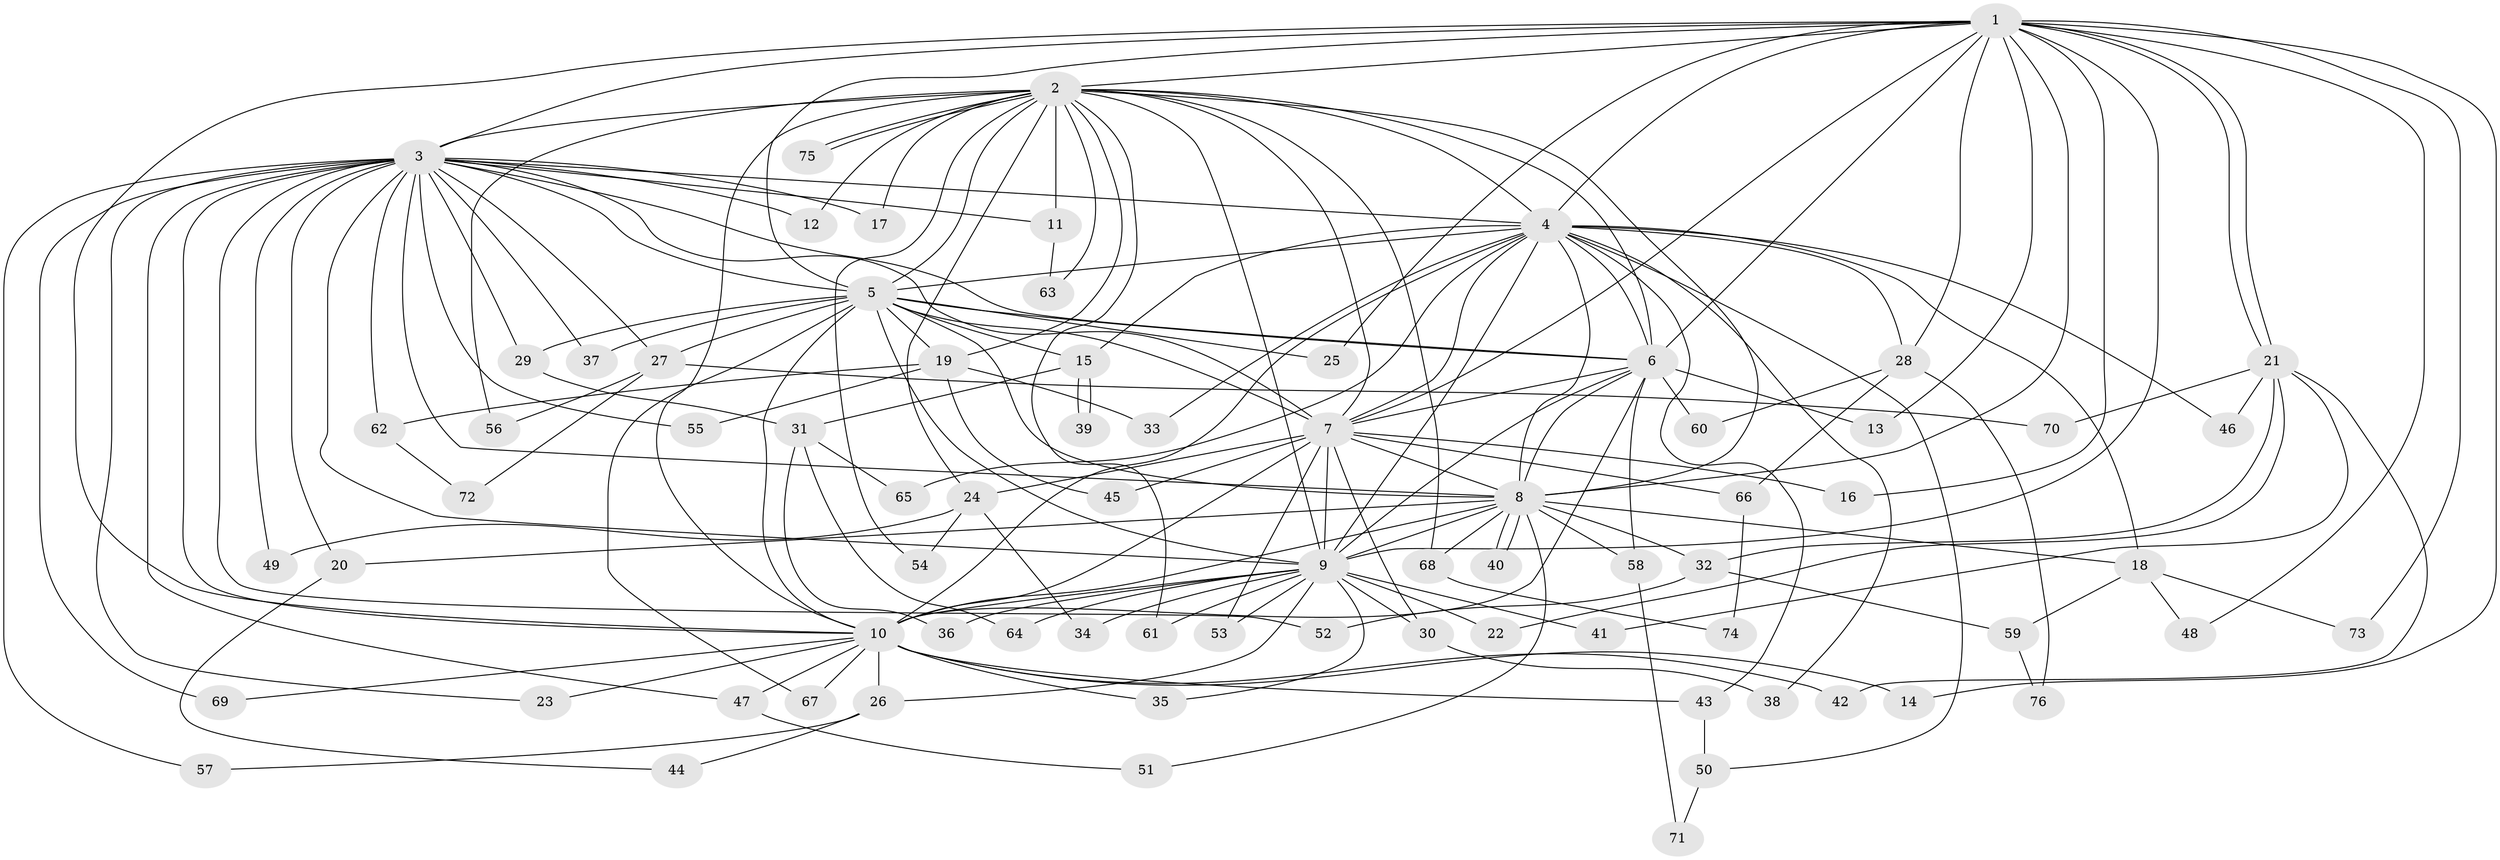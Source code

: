 // Generated by graph-tools (version 1.1) at 2025/01/03/09/25 03:01:22]
// undirected, 76 vertices, 177 edges
graph export_dot {
graph [start="1"]
  node [color=gray90,style=filled];
  1;
  2;
  3;
  4;
  5;
  6;
  7;
  8;
  9;
  10;
  11;
  12;
  13;
  14;
  15;
  16;
  17;
  18;
  19;
  20;
  21;
  22;
  23;
  24;
  25;
  26;
  27;
  28;
  29;
  30;
  31;
  32;
  33;
  34;
  35;
  36;
  37;
  38;
  39;
  40;
  41;
  42;
  43;
  44;
  45;
  46;
  47;
  48;
  49;
  50;
  51;
  52;
  53;
  54;
  55;
  56;
  57;
  58;
  59;
  60;
  61;
  62;
  63;
  64;
  65;
  66;
  67;
  68;
  69;
  70;
  71;
  72;
  73;
  74;
  75;
  76;
  1 -- 2;
  1 -- 3;
  1 -- 4;
  1 -- 5;
  1 -- 6;
  1 -- 7;
  1 -- 8;
  1 -- 9;
  1 -- 10;
  1 -- 13;
  1 -- 14;
  1 -- 16;
  1 -- 21;
  1 -- 21;
  1 -- 25;
  1 -- 28;
  1 -- 48;
  1 -- 73;
  2 -- 3;
  2 -- 4;
  2 -- 5;
  2 -- 6;
  2 -- 7;
  2 -- 8;
  2 -- 9;
  2 -- 10;
  2 -- 11;
  2 -- 12;
  2 -- 17;
  2 -- 19;
  2 -- 24;
  2 -- 54;
  2 -- 56;
  2 -- 61;
  2 -- 63;
  2 -- 68;
  2 -- 75;
  2 -- 75;
  3 -- 4;
  3 -- 5;
  3 -- 6;
  3 -- 7;
  3 -- 8;
  3 -- 9;
  3 -- 10;
  3 -- 11;
  3 -- 12;
  3 -- 17;
  3 -- 20;
  3 -- 23;
  3 -- 27;
  3 -- 29;
  3 -- 37;
  3 -- 47;
  3 -- 49;
  3 -- 52;
  3 -- 55;
  3 -- 57;
  3 -- 62;
  3 -- 69;
  4 -- 5;
  4 -- 6;
  4 -- 7;
  4 -- 8;
  4 -- 9;
  4 -- 10;
  4 -- 15;
  4 -- 18;
  4 -- 28;
  4 -- 33;
  4 -- 38;
  4 -- 43;
  4 -- 46;
  4 -- 50;
  4 -- 65;
  5 -- 6;
  5 -- 7;
  5 -- 8;
  5 -- 9;
  5 -- 10;
  5 -- 15;
  5 -- 19;
  5 -- 25;
  5 -- 27;
  5 -- 29;
  5 -- 37;
  5 -- 67;
  6 -- 7;
  6 -- 8;
  6 -- 9;
  6 -- 10;
  6 -- 13;
  6 -- 58;
  6 -- 60;
  7 -- 8;
  7 -- 9;
  7 -- 10;
  7 -- 16;
  7 -- 24;
  7 -- 30;
  7 -- 45;
  7 -- 53;
  7 -- 66;
  8 -- 9;
  8 -- 10;
  8 -- 18;
  8 -- 20;
  8 -- 32;
  8 -- 40;
  8 -- 40;
  8 -- 51;
  8 -- 58;
  8 -- 68;
  9 -- 10;
  9 -- 22;
  9 -- 26;
  9 -- 30;
  9 -- 34;
  9 -- 35;
  9 -- 36;
  9 -- 41;
  9 -- 53;
  9 -- 61;
  9 -- 64;
  10 -- 14;
  10 -- 23;
  10 -- 26;
  10 -- 35;
  10 -- 42;
  10 -- 43;
  10 -- 47;
  10 -- 67;
  10 -- 69;
  11 -- 63;
  15 -- 31;
  15 -- 39;
  15 -- 39;
  18 -- 48;
  18 -- 59;
  18 -- 73;
  19 -- 33;
  19 -- 45;
  19 -- 55;
  19 -- 62;
  20 -- 44;
  21 -- 22;
  21 -- 32;
  21 -- 41;
  21 -- 42;
  21 -- 46;
  21 -- 70;
  24 -- 34;
  24 -- 49;
  24 -- 54;
  26 -- 44;
  26 -- 57;
  27 -- 56;
  27 -- 70;
  27 -- 72;
  28 -- 60;
  28 -- 66;
  28 -- 76;
  29 -- 31;
  30 -- 38;
  31 -- 36;
  31 -- 64;
  31 -- 65;
  32 -- 52;
  32 -- 59;
  43 -- 50;
  47 -- 51;
  50 -- 71;
  58 -- 71;
  59 -- 76;
  62 -- 72;
  66 -- 74;
  68 -- 74;
}
